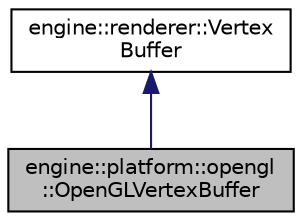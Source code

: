 digraph "engine::platform::opengl::OpenGLVertexBuffer"
{
  edge [fontname="Helvetica",fontsize="10",labelfontname="Helvetica",labelfontsize="10"];
  node [fontname="Helvetica",fontsize="10",shape=record];
  Node2 [label="engine::platform::opengl\l::OpenGLVertexBuffer",height=0.2,width=0.4,color="black", fillcolor="grey75", style="filled", fontcolor="black"];
  Node3 -> Node2 [dir="back",color="midnightblue",fontsize="10",style="solid",fontname="Helvetica"];
  Node3 [label="engine::renderer::Vertex\lBuffer",height=0.2,width=0.4,color="black", fillcolor="white", style="filled",URL="$classengine_1_1renderer_1_1VertexBuffer.html"];
}
